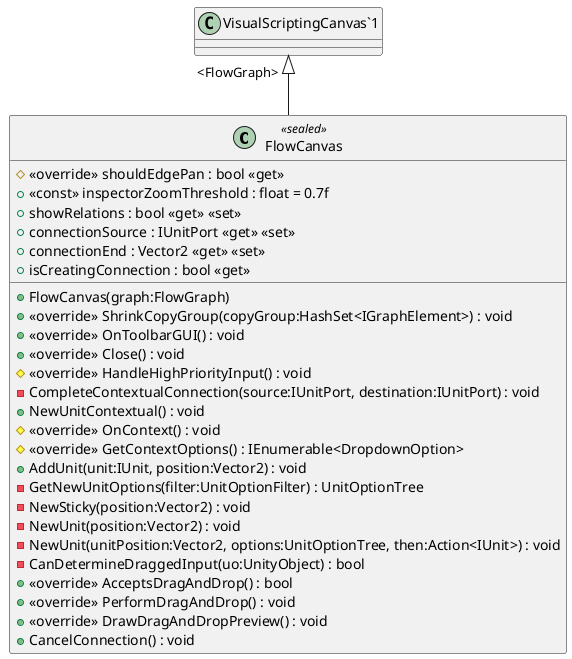 @startuml
class FlowCanvas <<sealed>> {
    + FlowCanvas(graph:FlowGraph)
    + <<override>> ShrinkCopyGroup(copyGroup:HashSet<IGraphElement>) : void
    + <<override>> OnToolbarGUI() : void
    # <<override>> shouldEdgePan : bool <<get>>
    + <<const>> inspectorZoomThreshold : float = 0.7f
    + <<override>> Close() : void
    # <<override>> HandleHighPriorityInput() : void
    - CompleteContextualConnection(source:IUnitPort, destination:IUnitPort) : void
    + NewUnitContextual() : void
    # <<override>> OnContext() : void
    # <<override>> GetContextOptions() : IEnumerable<DropdownOption>
    + AddUnit(unit:IUnit, position:Vector2) : void
    - GetNewUnitOptions(filter:UnitOptionFilter) : UnitOptionTree
    - NewSticky(position:Vector2) : void
    - NewUnit(position:Vector2) : void
    - NewUnit(unitPosition:Vector2, options:UnitOptionTree, then:Action<IUnit>) : void
    - CanDetermineDraggedInput(uo:UnityObject) : bool
    + <<override>> AcceptsDragAndDrop() : bool
    + <<override>> PerformDragAndDrop() : void
    + <<override>> DrawDragAndDropPreview() : void
    + showRelations : bool <<get>> <<set>>
    + connectionSource : IUnitPort <<get>> <<set>>
    + connectionEnd : Vector2 <<get>> <<set>>
    + isCreatingConnection : bool <<get>>
    + CancelConnection() : void
}
"VisualScriptingCanvas`1" "<FlowGraph>" <|-- FlowCanvas
@enduml
